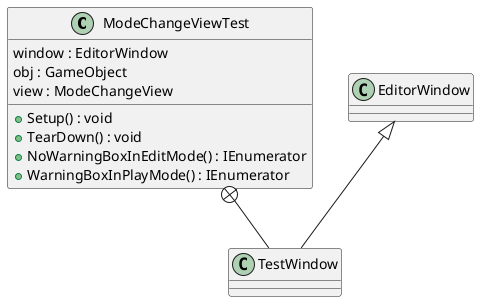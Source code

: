 @startuml
class ModeChangeViewTest {
    window : EditorWindow
    obj : GameObject
    view : ModeChangeView
    + Setup() : void
    + TearDown() : void
    + NoWarningBoxInEditMode() : IEnumerator
    + WarningBoxInPlayMode() : IEnumerator
}
class TestWindow {
}
ModeChangeViewTest +-- TestWindow
EditorWindow <|-- TestWindow
@enduml
